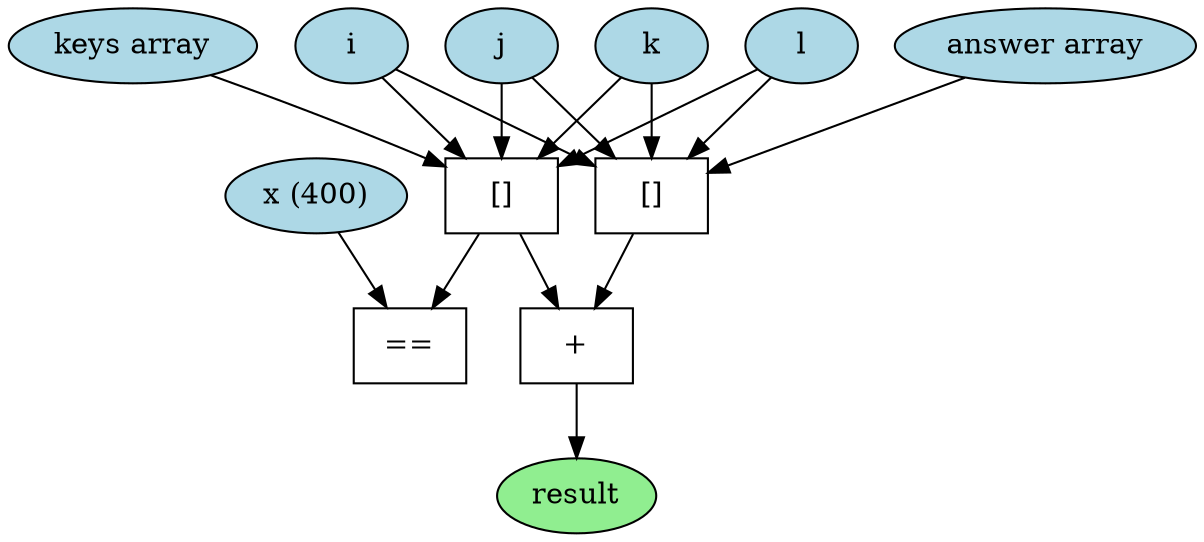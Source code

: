 digraph foo_DFG {
    node [shape=ellipse, style=filled, fillcolor=lightblue];
    i [label="i"];
    j [label="j"];
    k [label="k"];
    l [label="l"];
    x [label="x (400)"];
    keys [label="keys array"];
    answer [label="answer array"];

    node [shape=box, style="", fillcolor=""];
    access_keys [label="[]"];
    access_answer [label="[]"];
    eq [label="=="];
    add [label="+"];

    node [shape=ellipse, style=filled, fillcolor=lightgreen];
    result [label="result"];

    i -> access_keys;
    j -> access_keys;
    k -> access_keys;
    l -> access_keys;
    keys -> access_keys;
    access_keys -> eq;
    x -> eq;

    access_keys -> add;
    access_answer -> add;
    add -> result;

    i -> access_answer;
    j -> access_answer;
    k -> access_answer;
    l -> access_answer;
    answer -> access_answer;
}